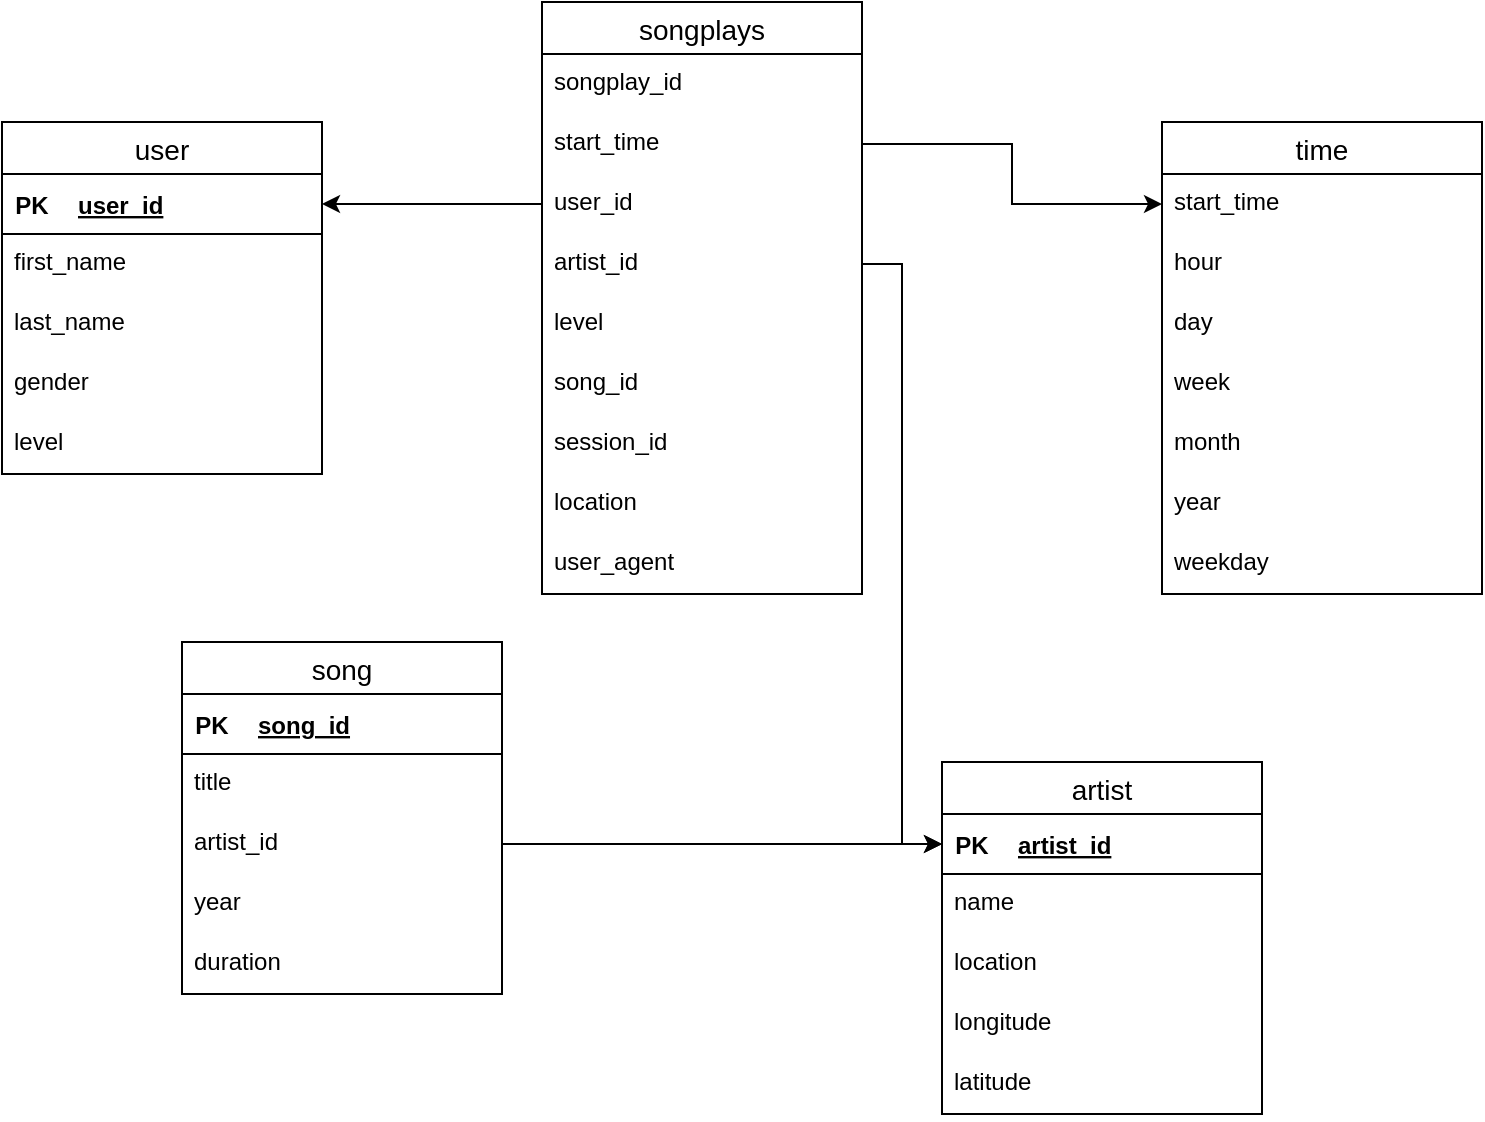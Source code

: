 <mxfile version="20.5.1" type="device"><diagram id="LAFUZaRSai_a-wMrwGyM" name="Page-1"><mxGraphModel dx="981" dy="542" grid="1" gridSize="10" guides="1" tooltips="1" connect="1" arrows="1" fold="1" page="1" pageScale="1" pageWidth="850" pageHeight="1100" math="0" shadow="0"><root><mxCell id="0"/><mxCell id="1" parent="0"/><mxCell id="vd40fnI91oxHOno2grJH-58" value="user" style="swimlane;fontStyle=0;childLayout=stackLayout;horizontal=1;startSize=26;horizontalStack=0;resizeParent=1;resizeParentMax=0;resizeLast=0;collapsible=1;marginBottom=0;align=center;fontSize=14;" vertex="1" parent="1"><mxGeometry x="60" y="630" width="160" height="176" as="geometry"/></mxCell><mxCell id="vd40fnI91oxHOno2grJH-62" value="" style="shape=table;startSize=0;container=1;collapsible=1;childLayout=tableLayout;fixedRows=1;rowLines=0;fontStyle=0;align=center;resizeLast=1;strokeColor=none;fillColor=none;collapsible=0;" vertex="1" parent="vd40fnI91oxHOno2grJH-58"><mxGeometry y="26" width="160" height="30" as="geometry"/></mxCell><mxCell id="vd40fnI91oxHOno2grJH-63" value="" style="shape=tableRow;horizontal=0;startSize=0;swimlaneHead=0;swimlaneBody=0;fillColor=none;collapsible=0;dropTarget=0;points=[[0,0.5],[1,0.5]];portConstraint=eastwest;top=0;left=0;right=0;bottom=1;" vertex="1" parent="vd40fnI91oxHOno2grJH-62"><mxGeometry width="160" height="30" as="geometry"/></mxCell><mxCell id="vd40fnI91oxHOno2grJH-64" value="PK" style="shape=partialRectangle;connectable=0;fillColor=none;top=0;left=0;bottom=0;right=0;fontStyle=1;overflow=hidden;" vertex="1" parent="vd40fnI91oxHOno2grJH-63"><mxGeometry width="30" height="30" as="geometry"><mxRectangle width="30" height="30" as="alternateBounds"/></mxGeometry></mxCell><mxCell id="vd40fnI91oxHOno2grJH-65" value="user_id" style="shape=partialRectangle;connectable=0;fillColor=none;top=0;left=0;bottom=0;right=0;align=left;spacingLeft=6;fontStyle=5;overflow=hidden;" vertex="1" parent="vd40fnI91oxHOno2grJH-63"><mxGeometry x="30" width="130" height="30" as="geometry"><mxRectangle width="130" height="30" as="alternateBounds"/></mxGeometry></mxCell><mxCell id="vd40fnI91oxHOno2grJH-59" value="first_name" style="text;strokeColor=none;fillColor=none;spacingLeft=4;spacingRight=4;overflow=hidden;rotatable=0;points=[[0,0.5],[1,0.5]];portConstraint=eastwest;fontSize=12;" vertex="1" parent="vd40fnI91oxHOno2grJH-58"><mxGeometry y="56" width="160" height="30" as="geometry"/></mxCell><mxCell id="vd40fnI91oxHOno2grJH-60" value="last_name" style="text;strokeColor=none;fillColor=none;spacingLeft=4;spacingRight=4;overflow=hidden;rotatable=0;points=[[0,0.5],[1,0.5]];portConstraint=eastwest;fontSize=12;" vertex="1" parent="vd40fnI91oxHOno2grJH-58"><mxGeometry y="86" width="160" height="30" as="geometry"/></mxCell><mxCell id="vd40fnI91oxHOno2grJH-61" value="gender" style="text;strokeColor=none;fillColor=none;spacingLeft=4;spacingRight=4;overflow=hidden;rotatable=0;points=[[0,0.5],[1,0.5]];portConstraint=eastwest;fontSize=12;" vertex="1" parent="vd40fnI91oxHOno2grJH-58"><mxGeometry y="116" width="160" height="30" as="geometry"/></mxCell><mxCell id="vd40fnI91oxHOno2grJH-74" value="level" style="text;strokeColor=none;fillColor=none;spacingLeft=4;spacingRight=4;overflow=hidden;rotatable=0;points=[[0,0.5],[1,0.5]];portConstraint=eastwest;fontSize=12;" vertex="1" parent="vd40fnI91oxHOno2grJH-58"><mxGeometry y="146" width="160" height="30" as="geometry"/></mxCell><mxCell id="vd40fnI91oxHOno2grJH-75" value="artist" style="swimlane;fontStyle=0;childLayout=stackLayout;horizontal=1;startSize=26;horizontalStack=0;resizeParent=1;resizeParentMax=0;resizeLast=0;collapsible=1;marginBottom=0;align=center;fontSize=14;" vertex="1" parent="1"><mxGeometry x="530" y="950" width="160" height="176" as="geometry"/></mxCell><mxCell id="vd40fnI91oxHOno2grJH-76" value="" style="shape=table;startSize=0;container=1;collapsible=1;childLayout=tableLayout;fixedRows=1;rowLines=0;fontStyle=0;align=center;resizeLast=1;strokeColor=none;fillColor=none;collapsible=0;" vertex="1" parent="vd40fnI91oxHOno2grJH-75"><mxGeometry y="26" width="160" height="30" as="geometry"/></mxCell><mxCell id="vd40fnI91oxHOno2grJH-77" value="" style="shape=tableRow;horizontal=0;startSize=0;swimlaneHead=0;swimlaneBody=0;fillColor=none;collapsible=0;dropTarget=0;points=[[0,0.5],[1,0.5]];portConstraint=eastwest;top=0;left=0;right=0;bottom=1;" vertex="1" parent="vd40fnI91oxHOno2grJH-76"><mxGeometry width="160" height="30" as="geometry"/></mxCell><mxCell id="vd40fnI91oxHOno2grJH-78" value="PK" style="shape=partialRectangle;connectable=0;fillColor=none;top=0;left=0;bottom=0;right=0;fontStyle=1;overflow=hidden;" vertex="1" parent="vd40fnI91oxHOno2grJH-77"><mxGeometry width="30" height="30" as="geometry"><mxRectangle width="30" height="30" as="alternateBounds"/></mxGeometry></mxCell><mxCell id="vd40fnI91oxHOno2grJH-79" value="artist_id" style="shape=partialRectangle;connectable=0;fillColor=none;top=0;left=0;bottom=0;right=0;align=left;spacingLeft=6;fontStyle=5;overflow=hidden;" vertex="1" parent="vd40fnI91oxHOno2grJH-77"><mxGeometry x="30" width="130" height="30" as="geometry"><mxRectangle width="130" height="30" as="alternateBounds"/></mxGeometry></mxCell><mxCell id="vd40fnI91oxHOno2grJH-80" value="name" style="text;strokeColor=none;fillColor=none;spacingLeft=4;spacingRight=4;overflow=hidden;rotatable=0;points=[[0,0.5],[1,0.5]];portConstraint=eastwest;fontSize=12;" vertex="1" parent="vd40fnI91oxHOno2grJH-75"><mxGeometry y="56" width="160" height="30" as="geometry"/></mxCell><mxCell id="vd40fnI91oxHOno2grJH-81" value="location" style="text;strokeColor=none;fillColor=none;spacingLeft=4;spacingRight=4;overflow=hidden;rotatable=0;points=[[0,0.5],[1,0.5]];portConstraint=eastwest;fontSize=12;" vertex="1" parent="vd40fnI91oxHOno2grJH-75"><mxGeometry y="86" width="160" height="30" as="geometry"/></mxCell><mxCell id="vd40fnI91oxHOno2grJH-82" value="longitude" style="text;strokeColor=none;fillColor=none;spacingLeft=4;spacingRight=4;overflow=hidden;rotatable=0;points=[[0,0.5],[1,0.5]];portConstraint=eastwest;fontSize=12;" vertex="1" parent="vd40fnI91oxHOno2grJH-75"><mxGeometry y="116" width="160" height="30" as="geometry"/></mxCell><mxCell id="vd40fnI91oxHOno2grJH-83" value="latitude" style="text;strokeColor=none;fillColor=none;spacingLeft=4;spacingRight=4;overflow=hidden;rotatable=0;points=[[0,0.5],[1,0.5]];portConstraint=eastwest;fontSize=12;" vertex="1" parent="vd40fnI91oxHOno2grJH-75"><mxGeometry y="146" width="160" height="30" as="geometry"/></mxCell><mxCell id="vd40fnI91oxHOno2grJH-85" value="song" style="swimlane;fontStyle=0;childLayout=stackLayout;horizontal=1;startSize=26;horizontalStack=0;resizeParent=1;resizeParentMax=0;resizeLast=0;collapsible=1;marginBottom=0;align=center;fontSize=14;" vertex="1" parent="1"><mxGeometry x="150" y="890" width="160" height="176" as="geometry"/></mxCell><mxCell id="vd40fnI91oxHOno2grJH-86" value="" style="shape=table;startSize=0;container=1;collapsible=1;childLayout=tableLayout;fixedRows=1;rowLines=0;fontStyle=0;align=center;resizeLast=1;strokeColor=none;fillColor=none;collapsible=0;" vertex="1" parent="vd40fnI91oxHOno2grJH-85"><mxGeometry y="26" width="160" height="30" as="geometry"/></mxCell><mxCell id="vd40fnI91oxHOno2grJH-87" value="" style="shape=tableRow;horizontal=0;startSize=0;swimlaneHead=0;swimlaneBody=0;fillColor=none;collapsible=0;dropTarget=0;points=[[0,0.5],[1,0.5]];portConstraint=eastwest;top=0;left=0;right=0;bottom=1;" vertex="1" parent="vd40fnI91oxHOno2grJH-86"><mxGeometry width="160" height="30" as="geometry"/></mxCell><mxCell id="vd40fnI91oxHOno2grJH-88" value="PK" style="shape=partialRectangle;connectable=0;fillColor=none;top=0;left=0;bottom=0;right=0;fontStyle=1;overflow=hidden;" vertex="1" parent="vd40fnI91oxHOno2grJH-87"><mxGeometry width="30" height="30" as="geometry"><mxRectangle width="30" height="30" as="alternateBounds"/></mxGeometry></mxCell><mxCell id="vd40fnI91oxHOno2grJH-89" value="song_id" style="shape=partialRectangle;connectable=0;fillColor=none;top=0;left=0;bottom=0;right=0;align=left;spacingLeft=6;fontStyle=5;overflow=hidden;" vertex="1" parent="vd40fnI91oxHOno2grJH-87"><mxGeometry x="30" width="130" height="30" as="geometry"><mxRectangle width="130" height="30" as="alternateBounds"/></mxGeometry></mxCell><mxCell id="vd40fnI91oxHOno2grJH-90" value="title" style="text;strokeColor=none;fillColor=none;spacingLeft=4;spacingRight=4;overflow=hidden;rotatable=0;points=[[0,0.5],[1,0.5]];portConstraint=eastwest;fontSize=12;" vertex="1" parent="vd40fnI91oxHOno2grJH-85"><mxGeometry y="56" width="160" height="30" as="geometry"/></mxCell><mxCell id="vd40fnI91oxHOno2grJH-91" value="artist_id" style="text;strokeColor=none;fillColor=none;spacingLeft=4;spacingRight=4;overflow=hidden;rotatable=0;points=[[0,0.5],[1,0.5]];portConstraint=eastwest;fontSize=12;" vertex="1" parent="vd40fnI91oxHOno2grJH-85"><mxGeometry y="86" width="160" height="30" as="geometry"/></mxCell><mxCell id="vd40fnI91oxHOno2grJH-92" value="year" style="text;strokeColor=none;fillColor=none;spacingLeft=4;spacingRight=4;overflow=hidden;rotatable=0;points=[[0,0.5],[1,0.5]];portConstraint=eastwest;fontSize=12;" vertex="1" parent="vd40fnI91oxHOno2grJH-85"><mxGeometry y="116" width="160" height="30" as="geometry"/></mxCell><mxCell id="vd40fnI91oxHOno2grJH-93" value="duration" style="text;strokeColor=none;fillColor=none;spacingLeft=4;spacingRight=4;overflow=hidden;rotatable=0;points=[[0,0.5],[1,0.5]];portConstraint=eastwest;fontSize=12;" vertex="1" parent="vd40fnI91oxHOno2grJH-85"><mxGeometry y="146" width="160" height="30" as="geometry"/></mxCell><mxCell id="vd40fnI91oxHOno2grJH-94" style="edgeStyle=orthogonalEdgeStyle;rounded=0;orthogonalLoop=1;jettySize=auto;html=1;exitX=1;exitY=0.5;exitDx=0;exitDy=0;" edge="1" parent="1" source="vd40fnI91oxHOno2grJH-91" target="vd40fnI91oxHOno2grJH-77"><mxGeometry relative="1" as="geometry"/></mxCell><mxCell id="vd40fnI91oxHOno2grJH-95" value="time" style="swimlane;fontStyle=0;childLayout=stackLayout;horizontal=1;startSize=26;horizontalStack=0;resizeParent=1;resizeParentMax=0;resizeLast=0;collapsible=1;marginBottom=0;align=center;fontSize=14;" vertex="1" parent="1"><mxGeometry x="640" y="630" width="160" height="236" as="geometry"/></mxCell><mxCell id="vd40fnI91oxHOno2grJH-100" value="start_time" style="text;strokeColor=none;fillColor=none;spacingLeft=4;spacingRight=4;overflow=hidden;rotatable=0;points=[[0,0.5],[1,0.5]];portConstraint=eastwest;fontSize=12;" vertex="1" parent="vd40fnI91oxHOno2grJH-95"><mxGeometry y="26" width="160" height="30" as="geometry"/></mxCell><mxCell id="vd40fnI91oxHOno2grJH-101" value="hour" style="text;strokeColor=none;fillColor=none;spacingLeft=4;spacingRight=4;overflow=hidden;rotatable=0;points=[[0,0.5],[1,0.5]];portConstraint=eastwest;fontSize=12;" vertex="1" parent="vd40fnI91oxHOno2grJH-95"><mxGeometry y="56" width="160" height="30" as="geometry"/></mxCell><mxCell id="vd40fnI91oxHOno2grJH-102" value="day" style="text;strokeColor=none;fillColor=none;spacingLeft=4;spacingRight=4;overflow=hidden;rotatable=0;points=[[0,0.5],[1,0.5]];portConstraint=eastwest;fontSize=12;" vertex="1" parent="vd40fnI91oxHOno2grJH-95"><mxGeometry y="86" width="160" height="30" as="geometry"/></mxCell><mxCell id="vd40fnI91oxHOno2grJH-103" value="week" style="text;strokeColor=none;fillColor=none;spacingLeft=4;spacingRight=4;overflow=hidden;rotatable=0;points=[[0,0.5],[1,0.5]];portConstraint=eastwest;fontSize=12;" vertex="1" parent="vd40fnI91oxHOno2grJH-95"><mxGeometry y="116" width="160" height="30" as="geometry"/></mxCell><mxCell id="vd40fnI91oxHOno2grJH-104" value="month" style="text;strokeColor=none;fillColor=none;spacingLeft=4;spacingRight=4;overflow=hidden;rotatable=0;points=[[0,0.5],[1,0.5]];portConstraint=eastwest;fontSize=12;" vertex="1" parent="vd40fnI91oxHOno2grJH-95"><mxGeometry y="146" width="160" height="30" as="geometry"/></mxCell><mxCell id="vd40fnI91oxHOno2grJH-105" value="year" style="text;strokeColor=none;fillColor=none;spacingLeft=4;spacingRight=4;overflow=hidden;rotatable=0;points=[[0,0.5],[1,0.5]];portConstraint=eastwest;fontSize=12;" vertex="1" parent="vd40fnI91oxHOno2grJH-95"><mxGeometry y="176" width="160" height="30" as="geometry"/></mxCell><mxCell id="vd40fnI91oxHOno2grJH-106" value="weekday" style="text;strokeColor=none;fillColor=none;spacingLeft=4;spacingRight=4;overflow=hidden;rotatable=0;points=[[0,0.5],[1,0.5]];portConstraint=eastwest;fontSize=12;" vertex="1" parent="vd40fnI91oxHOno2grJH-95"><mxGeometry y="206" width="160" height="30" as="geometry"/></mxCell><mxCell id="vd40fnI91oxHOno2grJH-107" value="songplays" style="swimlane;fontStyle=0;childLayout=stackLayout;horizontal=1;startSize=26;horizontalStack=0;resizeParent=1;resizeParentMax=0;resizeLast=0;collapsible=1;marginBottom=0;align=center;fontSize=14;" vertex="1" parent="1"><mxGeometry x="330" y="570" width="160" height="296" as="geometry"/></mxCell><mxCell id="vd40fnI91oxHOno2grJH-112" value="songplay_id" style="text;strokeColor=none;fillColor=none;spacingLeft=4;spacingRight=4;overflow=hidden;rotatable=0;points=[[0,0.5],[1,0.5]];portConstraint=eastwest;fontSize=12;" vertex="1" parent="vd40fnI91oxHOno2grJH-107"><mxGeometry y="26" width="160" height="30" as="geometry"/></mxCell><mxCell id="vd40fnI91oxHOno2grJH-113" value="start_time" style="text;strokeColor=none;fillColor=none;spacingLeft=4;spacingRight=4;overflow=hidden;rotatable=0;points=[[0,0.5],[1,0.5]];portConstraint=eastwest;fontSize=12;" vertex="1" parent="vd40fnI91oxHOno2grJH-107"><mxGeometry y="56" width="160" height="30" as="geometry"/></mxCell><mxCell id="vd40fnI91oxHOno2grJH-114" value="user_id" style="text;strokeColor=none;fillColor=none;spacingLeft=4;spacingRight=4;overflow=hidden;rotatable=0;points=[[0,0.5],[1,0.5]];portConstraint=eastwest;fontSize=12;" vertex="1" parent="vd40fnI91oxHOno2grJH-107"><mxGeometry y="86" width="160" height="30" as="geometry"/></mxCell><mxCell id="vd40fnI91oxHOno2grJH-118" value="artist_id" style="text;strokeColor=none;fillColor=none;spacingLeft=4;spacingRight=4;overflow=hidden;rotatable=0;points=[[0,0.5],[1,0.5]];portConstraint=eastwest;fontSize=12;" vertex="1" parent="vd40fnI91oxHOno2grJH-107"><mxGeometry y="116" width="160" height="30" as="geometry"/></mxCell><mxCell id="vd40fnI91oxHOno2grJH-115" value="level" style="text;strokeColor=none;fillColor=none;spacingLeft=4;spacingRight=4;overflow=hidden;rotatable=0;points=[[0,0.5],[1,0.5]];portConstraint=eastwest;fontSize=12;" vertex="1" parent="vd40fnI91oxHOno2grJH-107"><mxGeometry y="146" width="160" height="30" as="geometry"/></mxCell><mxCell id="vd40fnI91oxHOno2grJH-117" value="song_id" style="text;strokeColor=none;fillColor=none;spacingLeft=4;spacingRight=4;overflow=hidden;rotatable=0;points=[[0,0.5],[1,0.5]];portConstraint=eastwest;fontSize=12;" vertex="1" parent="vd40fnI91oxHOno2grJH-107"><mxGeometry y="176" width="160" height="30" as="geometry"/></mxCell><mxCell id="vd40fnI91oxHOno2grJH-120" value="session_id" style="text;strokeColor=none;fillColor=none;spacingLeft=4;spacingRight=4;overflow=hidden;rotatable=0;points=[[0,0.5],[1,0.5]];portConstraint=eastwest;fontSize=12;" vertex="1" parent="vd40fnI91oxHOno2grJH-107"><mxGeometry y="206" width="160" height="30" as="geometry"/></mxCell><mxCell id="vd40fnI91oxHOno2grJH-121" value="location" style="text;strokeColor=none;fillColor=none;spacingLeft=4;spacingRight=4;overflow=hidden;rotatable=0;points=[[0,0.5],[1,0.5]];portConstraint=eastwest;fontSize=12;" vertex="1" parent="vd40fnI91oxHOno2grJH-107"><mxGeometry y="236" width="160" height="30" as="geometry"/></mxCell><mxCell id="vd40fnI91oxHOno2grJH-122" value="user_agent" style="text;strokeColor=none;fillColor=none;spacingLeft=4;spacingRight=4;overflow=hidden;rotatable=0;points=[[0,0.5],[1,0.5]];portConstraint=eastwest;fontSize=12;" vertex="1" parent="vd40fnI91oxHOno2grJH-107"><mxGeometry y="266" width="160" height="30" as="geometry"/></mxCell><mxCell id="vd40fnI91oxHOno2grJH-116" style="edgeStyle=orthogonalEdgeStyle;rounded=0;orthogonalLoop=1;jettySize=auto;html=1;" edge="1" parent="1" source="vd40fnI91oxHOno2grJH-114" target="vd40fnI91oxHOno2grJH-63"><mxGeometry relative="1" as="geometry"/></mxCell><mxCell id="vd40fnI91oxHOno2grJH-119" style="edgeStyle=orthogonalEdgeStyle;rounded=0;orthogonalLoop=1;jettySize=auto;html=1;exitX=1;exitY=0.5;exitDx=0;exitDy=0;entryX=0;entryY=0.5;entryDx=0;entryDy=0;" edge="1" parent="1" source="vd40fnI91oxHOno2grJH-118" target="vd40fnI91oxHOno2grJH-77"><mxGeometry relative="1" as="geometry"/></mxCell><mxCell id="vd40fnI91oxHOno2grJH-123" style="edgeStyle=orthogonalEdgeStyle;rounded=0;orthogonalLoop=1;jettySize=auto;html=1;entryX=0;entryY=0.5;entryDx=0;entryDy=0;" edge="1" parent="1" source="vd40fnI91oxHOno2grJH-113" target="vd40fnI91oxHOno2grJH-100"><mxGeometry relative="1" as="geometry"/></mxCell></root></mxGraphModel></diagram></mxfile>